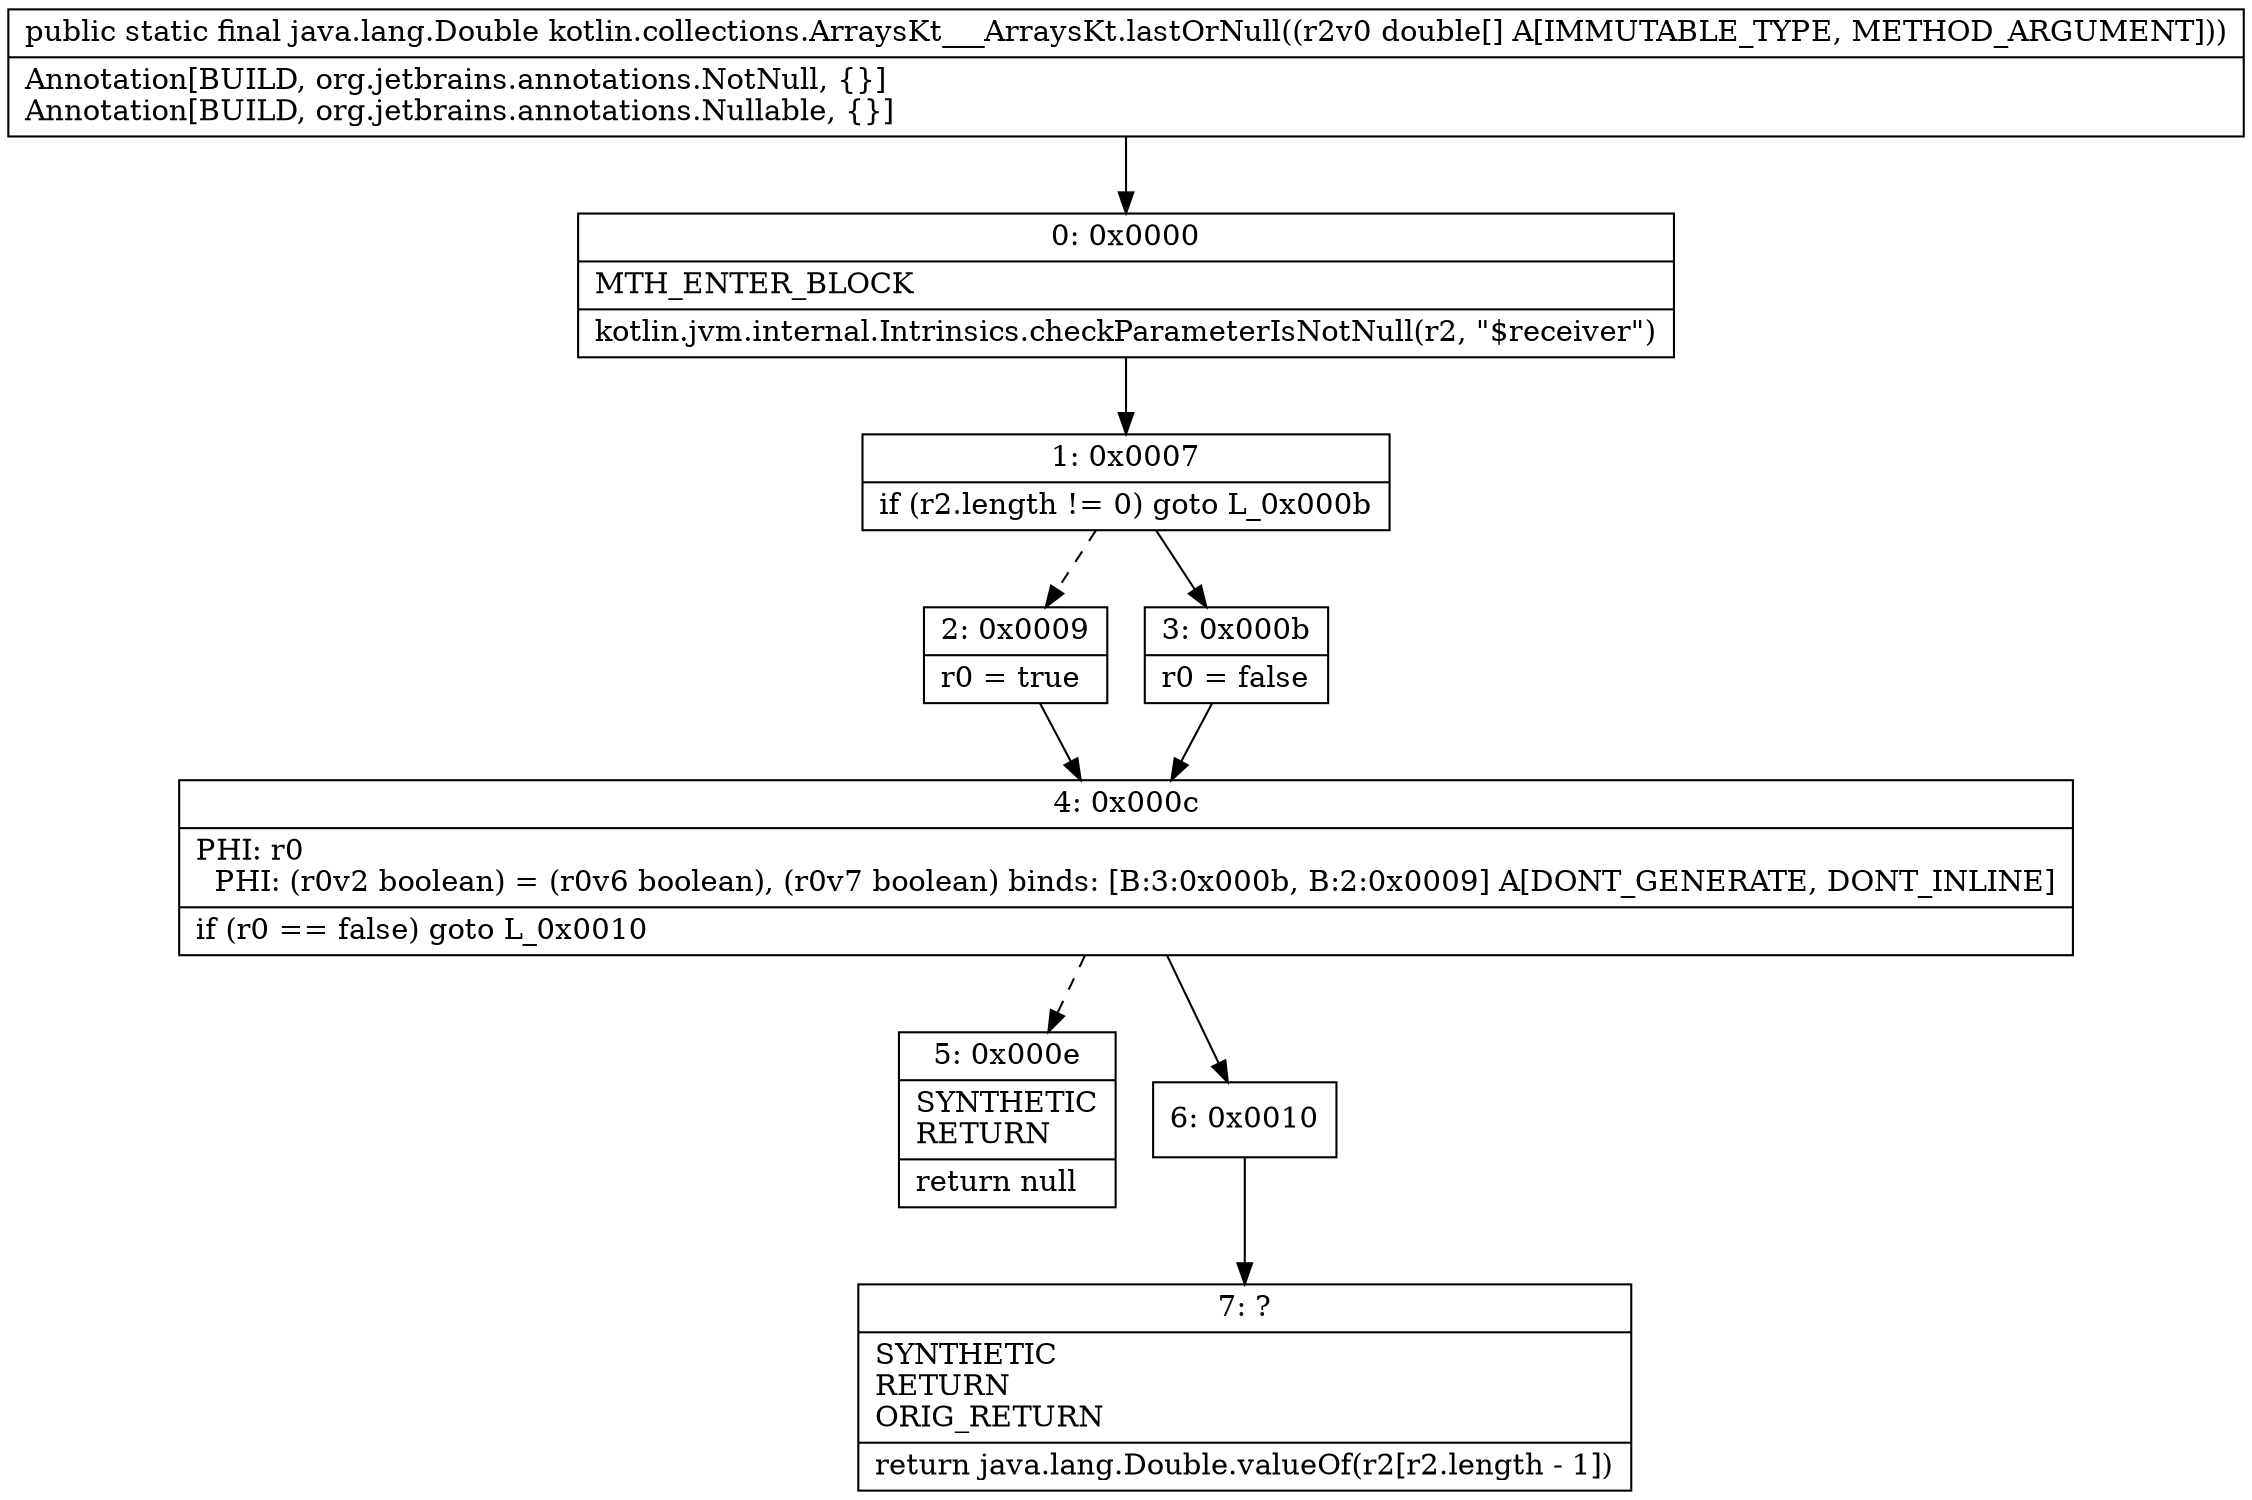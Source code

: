 digraph "CFG forkotlin.collections.ArraysKt___ArraysKt.lastOrNull([D)Ljava\/lang\/Double;" {
Node_0 [shape=record,label="{0\:\ 0x0000|MTH_ENTER_BLOCK\l|kotlin.jvm.internal.Intrinsics.checkParameterIsNotNull(r2, \"$receiver\")\l}"];
Node_1 [shape=record,label="{1\:\ 0x0007|if (r2.length != 0) goto L_0x000b\l}"];
Node_2 [shape=record,label="{2\:\ 0x0009|r0 = true\l}"];
Node_3 [shape=record,label="{3\:\ 0x000b|r0 = false\l}"];
Node_4 [shape=record,label="{4\:\ 0x000c|PHI: r0 \l  PHI: (r0v2 boolean) = (r0v6 boolean), (r0v7 boolean) binds: [B:3:0x000b, B:2:0x0009] A[DONT_GENERATE, DONT_INLINE]\l|if (r0 == false) goto L_0x0010\l}"];
Node_5 [shape=record,label="{5\:\ 0x000e|SYNTHETIC\lRETURN\l|return null\l}"];
Node_6 [shape=record,label="{6\:\ 0x0010}"];
Node_7 [shape=record,label="{7\:\ ?|SYNTHETIC\lRETURN\lORIG_RETURN\l|return java.lang.Double.valueOf(r2[r2.length \- 1])\l}"];
MethodNode[shape=record,label="{public static final java.lang.Double kotlin.collections.ArraysKt___ArraysKt.lastOrNull((r2v0 double[] A[IMMUTABLE_TYPE, METHOD_ARGUMENT]))  | Annotation[BUILD, org.jetbrains.annotations.NotNull, \{\}]\lAnnotation[BUILD, org.jetbrains.annotations.Nullable, \{\}]\l}"];
MethodNode -> Node_0;
Node_0 -> Node_1;
Node_1 -> Node_2[style=dashed];
Node_1 -> Node_3;
Node_2 -> Node_4;
Node_3 -> Node_4;
Node_4 -> Node_5[style=dashed];
Node_4 -> Node_6;
Node_6 -> Node_7;
}

